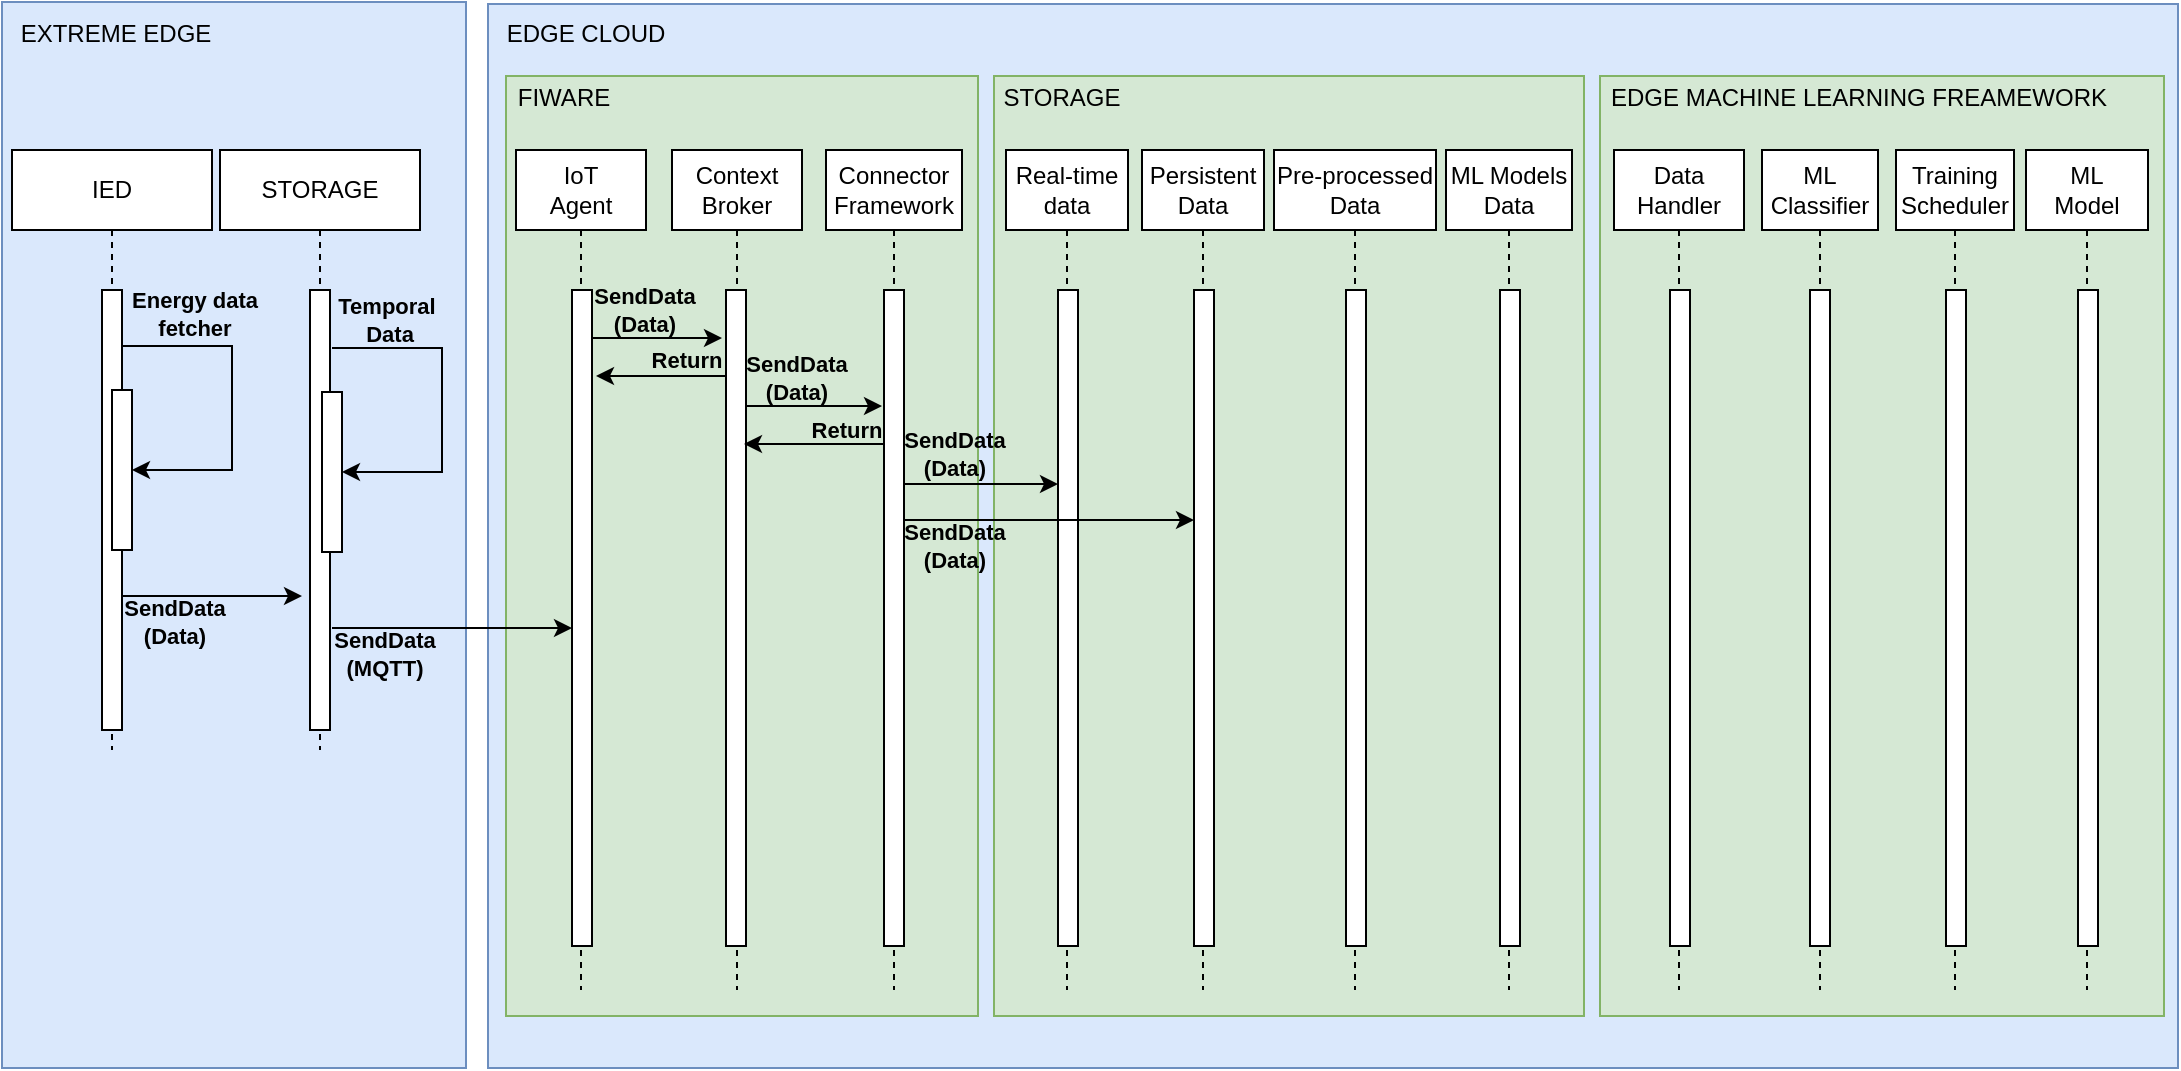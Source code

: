 <mxfile version="22.0.4" type="github">
  <diagram name="Page-1" id="2YBvvXClWsGukQMizWep">
    <mxGraphModel dx="1434" dy="782" grid="0" gridSize="10" guides="1" tooltips="1" connect="1" arrows="1" fold="1" page="1" pageScale="1" pageWidth="850" pageHeight="1100" math="0" shadow="0">
      <root>
        <mxCell id="0" />
        <mxCell id="1" parent="0" />
        <mxCell id="wYqC01yqO8IkILVtn08k-20" value="" style="rounded=0;whiteSpace=wrap;html=1;fillColor=#dae8fc;strokeColor=#6c8ebf;" parent="1" vertex="1">
          <mxGeometry x="16" y="30" width="232" height="533" as="geometry" />
        </mxCell>
        <mxCell id="aM9ryv3xv72pqoxQDRHE-1" value="IED" style="shape=umlLifeline;perimeter=lifelinePerimeter;whiteSpace=wrap;html=1;container=0;dropTarget=0;collapsible=0;recursiveResize=0;outlineConnect=0;portConstraint=eastwest;newEdgeStyle={&quot;edgeStyle&quot;:&quot;elbowEdgeStyle&quot;,&quot;elbow&quot;:&quot;vertical&quot;,&quot;curved&quot;:0,&quot;rounded&quot;:0};" parent="1" vertex="1">
          <mxGeometry x="21" y="104" width="100" height="300" as="geometry" />
        </mxCell>
        <mxCell id="aM9ryv3xv72pqoxQDRHE-2" value="" style="html=1;points=[];perimeter=orthogonalPerimeter;outlineConnect=0;targetShapes=umlLifeline;portConstraint=eastwest;newEdgeStyle={&quot;edgeStyle&quot;:&quot;elbowEdgeStyle&quot;,&quot;elbow&quot;:&quot;vertical&quot;,&quot;curved&quot;:0,&quot;rounded&quot;:0};" parent="aM9ryv3xv72pqoxQDRHE-1" vertex="1">
          <mxGeometry x="45" y="70" width="10" height="220" as="geometry" />
        </mxCell>
        <mxCell id="aM9ryv3xv72pqoxQDRHE-4" value="" style="html=1;points=[];perimeter=orthogonalPerimeter;outlineConnect=0;targetShapes=umlLifeline;portConstraint=eastwest;newEdgeStyle={&quot;edgeStyle&quot;:&quot;elbowEdgeStyle&quot;,&quot;elbow&quot;:&quot;vertical&quot;,&quot;curved&quot;:0,&quot;rounded&quot;:0};" parent="aM9ryv3xv72pqoxQDRHE-1" vertex="1">
          <mxGeometry x="50" y="120" width="10" height="80" as="geometry" />
        </mxCell>
        <mxCell id="wYqC01yqO8IkILVtn08k-11" value="" style="endArrow=classic;html=1;rounded=0;" parent="aM9ryv3xv72pqoxQDRHE-1" source="aM9ryv3xv72pqoxQDRHE-2" target="aM9ryv3xv72pqoxQDRHE-4" edge="1">
          <mxGeometry width="50" height="50" relative="1" as="geometry">
            <mxPoint x="345" y="226" as="sourcePoint" />
            <mxPoint x="395" y="176" as="targetPoint" />
            <Array as="points">
              <mxPoint x="110" y="98" />
              <mxPoint x="110" y="160" />
            </Array>
          </mxGeometry>
        </mxCell>
        <mxCell id="wYqC01yqO8IkILVtn08k-12" value="Energy data&lt;br&gt;fetcher" style="edgeLabel;html=1;align=center;verticalAlign=middle;resizable=0;points=[];fontStyle=1;labelBackgroundColor=none;" parent="wYqC01yqO8IkILVtn08k-11" vertex="1" connectable="0">
          <mxGeometry x="-0.497" y="1" relative="1" as="geometry">
            <mxPoint x="-6" y="-15" as="offset" />
          </mxGeometry>
        </mxCell>
        <mxCell id="aM9ryv3xv72pqoxQDRHE-5" value="STORAGE" style="shape=umlLifeline;perimeter=lifelinePerimeter;whiteSpace=wrap;html=1;container=0;dropTarget=0;collapsible=0;recursiveResize=0;outlineConnect=0;portConstraint=eastwest;newEdgeStyle={&quot;edgeStyle&quot;:&quot;elbowEdgeStyle&quot;,&quot;elbow&quot;:&quot;vertical&quot;,&quot;curved&quot;:0,&quot;rounded&quot;:0};" parent="1" vertex="1">
          <mxGeometry x="125" y="104" width="100" height="300" as="geometry" />
        </mxCell>
        <mxCell id="aM9ryv3xv72pqoxQDRHE-6" value="" style="html=1;points=[];perimeter=orthogonalPerimeter;outlineConnect=0;targetShapes=umlLifeline;portConstraint=eastwest;newEdgeStyle={&quot;edgeStyle&quot;:&quot;elbowEdgeStyle&quot;,&quot;elbow&quot;:&quot;vertical&quot;,&quot;curved&quot;:0,&quot;rounded&quot;:0};" parent="aM9ryv3xv72pqoxQDRHE-5" vertex="1">
          <mxGeometry x="45" y="70" width="10" height="220" as="geometry" />
        </mxCell>
        <mxCell id="wYqC01yqO8IkILVtn08k-6" value="EXTREME EDGE" style="text;html=1;strokeColor=none;fillColor=none;align=center;verticalAlign=middle;whiteSpace=wrap;rounded=0;" parent="1" vertex="1">
          <mxGeometry x="16" y="31" width="114" height="30" as="geometry" />
        </mxCell>
        <mxCell id="wYqC01yqO8IkILVtn08k-14" value="" style="endArrow=classic;html=1;rounded=0;" parent="1" edge="1">
          <mxGeometry width="50" height="50" relative="1" as="geometry">
            <mxPoint x="76" y="327" as="sourcePoint" />
            <mxPoint x="166" y="327" as="targetPoint" />
          </mxGeometry>
        </mxCell>
        <mxCell id="wYqC01yqO8IkILVtn08k-15" value="SendData&lt;br&gt;(Data)" style="edgeLabel;html=1;align=center;verticalAlign=middle;resizable=0;points=[];labelBackgroundColor=none;fontStyle=1" parent="wYqC01yqO8IkILVtn08k-14" vertex="1" connectable="0">
          <mxGeometry x="0.224" y="1" relative="1" as="geometry">
            <mxPoint x="-29" y="14" as="offset" />
          </mxGeometry>
        </mxCell>
        <mxCell id="wYqC01yqO8IkILVtn08k-16" value="" style="html=1;points=[];perimeter=orthogonalPerimeter;outlineConnect=0;targetShapes=umlLifeline;portConstraint=eastwest;newEdgeStyle={&quot;edgeStyle&quot;:&quot;elbowEdgeStyle&quot;,&quot;elbow&quot;:&quot;vertical&quot;,&quot;curved&quot;:0,&quot;rounded&quot;:0};" parent="1" vertex="1">
          <mxGeometry x="176" y="225" width="10" height="80" as="geometry" />
        </mxCell>
        <mxCell id="wYqC01yqO8IkILVtn08k-17" value="" style="endArrow=classic;html=1;rounded=0;" parent="1" target="wYqC01yqO8IkILVtn08k-16" edge="1">
          <mxGeometry width="50" height="50" relative="1" as="geometry">
            <mxPoint x="181" y="203" as="sourcePoint" />
            <mxPoint x="521" y="281" as="targetPoint" />
            <Array as="points">
              <mxPoint x="236" y="203" />
              <mxPoint x="236" y="265" />
            </Array>
          </mxGeometry>
        </mxCell>
        <mxCell id="wYqC01yqO8IkILVtn08k-18" value="Temporal&lt;br&gt;&amp;nbsp;Data" style="edgeLabel;html=1;align=center;verticalAlign=middle;resizable=0;points=[];labelBackgroundColor=none;fontStyle=1" parent="wYqC01yqO8IkILVtn08k-17" vertex="1" connectable="0">
          <mxGeometry x="-0.497" y="1" relative="1" as="geometry">
            <mxPoint x="-15" y="-13" as="offset" />
          </mxGeometry>
        </mxCell>
        <mxCell id="wYqC01yqO8IkILVtn08k-21" value="" style="rounded=0;whiteSpace=wrap;html=1;fillColor=#dae8fc;strokeColor=#6c8ebf;" parent="1" vertex="1">
          <mxGeometry x="259" y="31" width="845" height="532" as="geometry" />
        </mxCell>
        <mxCell id="wYqC01yqO8IkILVtn08k-22" value="EDGE CLOUD" style="text;html=1;strokeColor=none;fillColor=none;align=center;verticalAlign=middle;whiteSpace=wrap;rounded=0;" parent="1" vertex="1">
          <mxGeometry x="251" y="31" width="114" height="30" as="geometry" />
        </mxCell>
        <mxCell id="wYqC01yqO8IkILVtn08k-23" value="" style="rounded=0;whiteSpace=wrap;html=1;fillColor=#d5e8d4;strokeColor=#82b366;" parent="1" vertex="1">
          <mxGeometry x="268" y="67" width="236" height="470" as="geometry" />
        </mxCell>
        <mxCell id="wYqC01yqO8IkILVtn08k-24" value="FIWARE" style="text;html=1;strokeColor=none;fillColor=none;align=center;verticalAlign=middle;whiteSpace=wrap;rounded=0;" parent="1" vertex="1">
          <mxGeometry x="240" y="63" width="114" height="30" as="geometry" />
        </mxCell>
        <mxCell id="wYqC01yqO8IkILVtn08k-38" value="IoT &lt;br&gt;Agent" style="shape=umlLifeline;perimeter=lifelinePerimeter;whiteSpace=wrap;html=1;container=0;dropTarget=0;collapsible=0;recursiveResize=0;outlineConnect=0;portConstraint=eastwest;newEdgeStyle={&quot;edgeStyle&quot;:&quot;elbowEdgeStyle&quot;,&quot;elbow&quot;:&quot;vertical&quot;,&quot;curved&quot;:0,&quot;rounded&quot;:0};" parent="1" vertex="1">
          <mxGeometry x="273" y="104" width="65" height="420" as="geometry" />
        </mxCell>
        <mxCell id="wYqC01yqO8IkILVtn08k-39" value="" style="html=1;points=[];perimeter=orthogonalPerimeter;outlineConnect=0;targetShapes=umlLifeline;portConstraint=eastwest;newEdgeStyle={&quot;edgeStyle&quot;:&quot;elbowEdgeStyle&quot;,&quot;elbow&quot;:&quot;vertical&quot;,&quot;curved&quot;:0,&quot;rounded&quot;:0};" parent="wYqC01yqO8IkILVtn08k-38" vertex="1">
          <mxGeometry x="28" y="70" width="10" height="328" as="geometry" />
        </mxCell>
        <mxCell id="wYqC01yqO8IkILVtn08k-43" value="Context&lt;br&gt;Broker" style="shape=umlLifeline;perimeter=lifelinePerimeter;whiteSpace=wrap;html=1;container=0;dropTarget=0;collapsible=0;recursiveResize=0;outlineConnect=0;portConstraint=eastwest;newEdgeStyle={&quot;edgeStyle&quot;:&quot;elbowEdgeStyle&quot;,&quot;elbow&quot;:&quot;vertical&quot;,&quot;curved&quot;:0,&quot;rounded&quot;:0};" parent="1" vertex="1">
          <mxGeometry x="351" y="104" width="65" height="420" as="geometry" />
        </mxCell>
        <mxCell id="wYqC01yqO8IkILVtn08k-44" value="" style="html=1;points=[];perimeter=orthogonalPerimeter;outlineConnect=0;targetShapes=umlLifeline;portConstraint=eastwest;newEdgeStyle={&quot;edgeStyle&quot;:&quot;elbowEdgeStyle&quot;,&quot;elbow&quot;:&quot;vertical&quot;,&quot;curved&quot;:0,&quot;rounded&quot;:0};" parent="wYqC01yqO8IkILVtn08k-43" vertex="1">
          <mxGeometry x="27" y="70" width="10" height="328" as="geometry" />
        </mxCell>
        <mxCell id="wYqC01yqO8IkILVtn08k-45" value="Connector&lt;br&gt;Framework" style="shape=umlLifeline;perimeter=lifelinePerimeter;whiteSpace=wrap;html=1;container=0;dropTarget=0;collapsible=0;recursiveResize=0;outlineConnect=0;portConstraint=eastwest;newEdgeStyle={&quot;edgeStyle&quot;:&quot;elbowEdgeStyle&quot;,&quot;elbow&quot;:&quot;vertical&quot;,&quot;curved&quot;:0,&quot;rounded&quot;:0};" parent="1" vertex="1">
          <mxGeometry x="428" y="104" width="68" height="420" as="geometry" />
        </mxCell>
        <mxCell id="wYqC01yqO8IkILVtn08k-46" value="" style="html=1;points=[];perimeter=orthogonalPerimeter;outlineConnect=0;targetShapes=umlLifeline;portConstraint=eastwest;newEdgeStyle={&quot;edgeStyle&quot;:&quot;elbowEdgeStyle&quot;,&quot;elbow&quot;:&quot;vertical&quot;,&quot;curved&quot;:0,&quot;rounded&quot;:0};" parent="wYqC01yqO8IkILVtn08k-45" vertex="1">
          <mxGeometry x="29" y="70" width="10" height="328" as="geometry" />
        </mxCell>
        <mxCell id="wYqC01yqO8IkILVtn08k-47" value="" style="endArrow=classic;html=1;rounded=0;" parent="1" edge="1" target="wYqC01yqO8IkILVtn08k-39">
          <mxGeometry width="50" height="50" relative="1" as="geometry">
            <mxPoint x="181" y="343" as="sourcePoint" />
            <mxPoint x="297" y="343" as="targetPoint" />
          </mxGeometry>
        </mxCell>
        <mxCell id="wYqC01yqO8IkILVtn08k-48" value="SendData &lt;br&gt;(MQTT)" style="edgeLabel;html=1;align=center;verticalAlign=middle;resizable=0;points=[];labelBackgroundColor=none;fontStyle=1" parent="wYqC01yqO8IkILVtn08k-47" vertex="1" connectable="0">
          <mxGeometry x="-0.362" y="3" relative="1" as="geometry">
            <mxPoint x="-13" y="16" as="offset" />
          </mxGeometry>
        </mxCell>
        <mxCell id="wYqC01yqO8IkILVtn08k-49" value="" style="endArrow=classic;html=1;rounded=0;" parent="1" edge="1">
          <mxGeometry width="50" height="50" relative="1" as="geometry">
            <mxPoint x="311" y="198" as="sourcePoint" />
            <mxPoint x="376" y="198" as="targetPoint" />
          </mxGeometry>
        </mxCell>
        <mxCell id="wYqC01yqO8IkILVtn08k-50" value="SendData &lt;br&gt;(Data)" style="edgeLabel;html=1;align=center;verticalAlign=middle;resizable=0;points=[];fontStyle=1;labelBackgroundColor=none;" parent="wYqC01yqO8IkILVtn08k-49" vertex="1" connectable="0">
          <mxGeometry x="0.411" relative="1" as="geometry">
            <mxPoint x="-20" y="-14" as="offset" />
          </mxGeometry>
        </mxCell>
        <mxCell id="wYqC01yqO8IkILVtn08k-53" value="" style="endArrow=classic;html=1;rounded=0;" parent="1" edge="1" source="wYqC01yqO8IkILVtn08k-44">
          <mxGeometry width="50" height="50" relative="1" as="geometry">
            <mxPoint x="368" y="217" as="sourcePoint" />
            <mxPoint x="313" y="217" as="targetPoint" />
          </mxGeometry>
        </mxCell>
        <mxCell id="wYqC01yqO8IkILVtn08k-54" value="Return" style="edgeLabel;html=1;align=center;verticalAlign=middle;resizable=0;points=[];fontStyle=1;labelBackgroundColor=none;" parent="wYqC01yqO8IkILVtn08k-53" vertex="1" connectable="0">
          <mxGeometry x="0.418" relative="1" as="geometry">
            <mxPoint x="26" y="-8" as="offset" />
          </mxGeometry>
        </mxCell>
        <mxCell id="wYqC01yqO8IkILVtn08k-63" value="" style="endArrow=classic;html=1;rounded=0;" parent="1" edge="1">
          <mxGeometry width="50" height="50" relative="1" as="geometry">
            <mxPoint x="388" y="232" as="sourcePoint" />
            <mxPoint x="456" y="232" as="targetPoint" />
          </mxGeometry>
        </mxCell>
        <mxCell id="wYqC01yqO8IkILVtn08k-64" value="SendData&lt;br&gt;(Data)" style="edgeLabel;html=1;align=center;verticalAlign=middle;resizable=0;points=[];fontStyle=1;labelBackgroundColor=none;" parent="wYqC01yqO8IkILVtn08k-63" vertex="1" connectable="0">
          <mxGeometry x="0.411" relative="1" as="geometry">
            <mxPoint x="-23" y="-14" as="offset" />
          </mxGeometry>
        </mxCell>
        <mxCell id="wYqC01yqO8IkILVtn08k-65" value="" style="endArrow=classic;html=1;rounded=0;" parent="1" edge="1">
          <mxGeometry width="50" height="50" relative="1" as="geometry">
            <mxPoint x="457" y="251" as="sourcePoint" />
            <mxPoint x="387" y="251" as="targetPoint" />
          </mxGeometry>
        </mxCell>
        <mxCell id="wYqC01yqO8IkILVtn08k-66" value="Return" style="edgeLabel;html=1;align=center;verticalAlign=middle;resizable=0;points=[];fontStyle=1;labelBackgroundColor=none;" parent="wYqC01yqO8IkILVtn08k-65" vertex="1" connectable="0">
          <mxGeometry x="0.418" relative="1" as="geometry">
            <mxPoint x="30" y="-7" as="offset" />
          </mxGeometry>
        </mxCell>
        <mxCell id="F5BZmyKX_Wi338pLS6cy-1" value="" style="rounded=0;whiteSpace=wrap;html=1;fillColor=#d5e8d4;strokeColor=#82b366;" vertex="1" parent="1">
          <mxGeometry x="512" y="67" width="295" height="470" as="geometry" />
        </mxCell>
        <mxCell id="F5BZmyKX_Wi338pLS6cy-2" value="Real-time&lt;br&gt;data" style="shape=umlLifeline;perimeter=lifelinePerimeter;whiteSpace=wrap;html=1;container=0;dropTarget=0;collapsible=0;recursiveResize=0;outlineConnect=0;portConstraint=eastwest;newEdgeStyle={&quot;edgeStyle&quot;:&quot;elbowEdgeStyle&quot;,&quot;elbow&quot;:&quot;vertical&quot;,&quot;curved&quot;:0,&quot;rounded&quot;:0};" vertex="1" parent="1">
          <mxGeometry x="518" y="104" width="61" height="420" as="geometry" />
        </mxCell>
        <mxCell id="F5BZmyKX_Wi338pLS6cy-3" value="" style="html=1;points=[];perimeter=orthogonalPerimeter;outlineConnect=0;targetShapes=umlLifeline;portConstraint=eastwest;newEdgeStyle={&quot;edgeStyle&quot;:&quot;elbowEdgeStyle&quot;,&quot;elbow&quot;:&quot;vertical&quot;,&quot;curved&quot;:0,&quot;rounded&quot;:0};" vertex="1" parent="F5BZmyKX_Wi338pLS6cy-2">
          <mxGeometry x="26" y="70" width="10" height="328" as="geometry" />
        </mxCell>
        <mxCell id="F5BZmyKX_Wi338pLS6cy-4" value="Persistent&lt;br&gt;Data" style="shape=umlLifeline;perimeter=lifelinePerimeter;whiteSpace=wrap;html=1;container=0;dropTarget=0;collapsible=0;recursiveResize=0;outlineConnect=0;portConstraint=eastwest;newEdgeStyle={&quot;edgeStyle&quot;:&quot;elbowEdgeStyle&quot;,&quot;elbow&quot;:&quot;vertical&quot;,&quot;curved&quot;:0,&quot;rounded&quot;:0};" vertex="1" parent="1">
          <mxGeometry x="586" y="104" width="61" height="420" as="geometry" />
        </mxCell>
        <mxCell id="F5BZmyKX_Wi338pLS6cy-5" value="" style="html=1;points=[];perimeter=orthogonalPerimeter;outlineConnect=0;targetShapes=umlLifeline;portConstraint=eastwest;newEdgeStyle={&quot;edgeStyle&quot;:&quot;elbowEdgeStyle&quot;,&quot;elbow&quot;:&quot;vertical&quot;,&quot;curved&quot;:0,&quot;rounded&quot;:0};" vertex="1" parent="F5BZmyKX_Wi338pLS6cy-4">
          <mxGeometry x="26" y="70" width="10" height="328" as="geometry" />
        </mxCell>
        <mxCell id="F5BZmyKX_Wi338pLS6cy-6" value="Pre-processed&lt;br&gt;Data" style="shape=umlLifeline;perimeter=lifelinePerimeter;whiteSpace=wrap;html=1;container=0;dropTarget=0;collapsible=0;recursiveResize=0;outlineConnect=0;portConstraint=eastwest;newEdgeStyle={&quot;edgeStyle&quot;:&quot;elbowEdgeStyle&quot;,&quot;elbow&quot;:&quot;vertical&quot;,&quot;curved&quot;:0,&quot;rounded&quot;:0};" vertex="1" parent="1">
          <mxGeometry x="652" y="104" width="81" height="420" as="geometry" />
        </mxCell>
        <mxCell id="F5BZmyKX_Wi338pLS6cy-7" value="" style="html=1;points=[];perimeter=orthogonalPerimeter;outlineConnect=0;targetShapes=umlLifeline;portConstraint=eastwest;newEdgeStyle={&quot;edgeStyle&quot;:&quot;elbowEdgeStyle&quot;,&quot;elbow&quot;:&quot;vertical&quot;,&quot;curved&quot;:0,&quot;rounded&quot;:0};" vertex="1" parent="F5BZmyKX_Wi338pLS6cy-6">
          <mxGeometry x="36" y="70" width="10" height="328" as="geometry" />
        </mxCell>
        <mxCell id="F5BZmyKX_Wi338pLS6cy-8" value="ML Models &lt;br&gt;Data" style="shape=umlLifeline;perimeter=lifelinePerimeter;whiteSpace=wrap;html=1;container=0;dropTarget=0;collapsible=0;recursiveResize=0;outlineConnect=0;portConstraint=eastwest;newEdgeStyle={&quot;edgeStyle&quot;:&quot;elbowEdgeStyle&quot;,&quot;elbow&quot;:&quot;vertical&quot;,&quot;curved&quot;:0,&quot;rounded&quot;:0};" vertex="1" parent="1">
          <mxGeometry x="738" y="104" width="63" height="420" as="geometry" />
        </mxCell>
        <mxCell id="F5BZmyKX_Wi338pLS6cy-9" value="" style="html=1;points=[];perimeter=orthogonalPerimeter;outlineConnect=0;targetShapes=umlLifeline;portConstraint=eastwest;newEdgeStyle={&quot;edgeStyle&quot;:&quot;elbowEdgeStyle&quot;,&quot;elbow&quot;:&quot;vertical&quot;,&quot;curved&quot;:0,&quot;rounded&quot;:0};" vertex="1" parent="F5BZmyKX_Wi338pLS6cy-8">
          <mxGeometry x="27" y="70" width="10" height="328" as="geometry" />
        </mxCell>
        <mxCell id="F5BZmyKX_Wi338pLS6cy-10" value="STORAGE" style="text;html=1;strokeColor=none;fillColor=none;align=center;verticalAlign=middle;whiteSpace=wrap;rounded=0;" vertex="1" parent="1">
          <mxGeometry x="489" y="63" width="114" height="30" as="geometry" />
        </mxCell>
        <mxCell id="F5BZmyKX_Wi338pLS6cy-11" value="" style="endArrow=classic;html=1;rounded=0;" edge="1" parent="1" target="F5BZmyKX_Wi338pLS6cy-3">
          <mxGeometry width="50" height="50" relative="1" as="geometry">
            <mxPoint x="467" y="271" as="sourcePoint" />
            <mxPoint x="540" y="271" as="targetPoint" />
          </mxGeometry>
        </mxCell>
        <mxCell id="F5BZmyKX_Wi338pLS6cy-12" value="SendData&lt;br&gt;(Data)" style="edgeLabel;html=1;align=center;verticalAlign=middle;resizable=0;points=[];labelBackgroundColor=none;fontStyle=1" vertex="1" connectable="0" parent="F5BZmyKX_Wi338pLS6cy-11">
          <mxGeometry x="0.224" y="1" relative="1" as="geometry">
            <mxPoint x="-22" y="-14" as="offset" />
          </mxGeometry>
        </mxCell>
        <mxCell id="F5BZmyKX_Wi338pLS6cy-13" value="" style="endArrow=classic;html=1;rounded=0;" edge="1" parent="1" target="F5BZmyKX_Wi338pLS6cy-5">
          <mxGeometry width="50" height="50" relative="1" as="geometry">
            <mxPoint x="467" y="289" as="sourcePoint" />
            <mxPoint x="585" y="289" as="targetPoint" />
          </mxGeometry>
        </mxCell>
        <mxCell id="F5BZmyKX_Wi338pLS6cy-16" value="" style="rounded=0;whiteSpace=wrap;html=1;fillColor=#d5e8d4;strokeColor=#82b366;" vertex="1" parent="1">
          <mxGeometry x="815" y="67" width="282" height="470" as="geometry" />
        </mxCell>
        <mxCell id="F5BZmyKX_Wi338pLS6cy-17" value="Data &lt;br&gt;Handler" style="shape=umlLifeline;perimeter=lifelinePerimeter;whiteSpace=wrap;html=1;container=0;dropTarget=0;collapsible=0;recursiveResize=0;outlineConnect=0;portConstraint=eastwest;newEdgeStyle={&quot;edgeStyle&quot;:&quot;elbowEdgeStyle&quot;,&quot;elbow&quot;:&quot;vertical&quot;,&quot;curved&quot;:0,&quot;rounded&quot;:0};" vertex="1" parent="1">
          <mxGeometry x="822" y="104" width="65" height="420" as="geometry" />
        </mxCell>
        <mxCell id="F5BZmyKX_Wi338pLS6cy-18" value="" style="html=1;points=[];perimeter=orthogonalPerimeter;outlineConnect=0;targetShapes=umlLifeline;portConstraint=eastwest;newEdgeStyle={&quot;edgeStyle&quot;:&quot;elbowEdgeStyle&quot;,&quot;elbow&quot;:&quot;vertical&quot;,&quot;curved&quot;:0,&quot;rounded&quot;:0};" vertex="1" parent="F5BZmyKX_Wi338pLS6cy-17">
          <mxGeometry x="28" y="70" width="10" height="328" as="geometry" />
        </mxCell>
        <mxCell id="F5BZmyKX_Wi338pLS6cy-19" value="ML&lt;br&gt;Classifier" style="shape=umlLifeline;perimeter=lifelinePerimeter;whiteSpace=wrap;html=1;container=0;dropTarget=0;collapsible=0;recursiveResize=0;outlineConnect=0;portConstraint=eastwest;newEdgeStyle={&quot;edgeStyle&quot;:&quot;elbowEdgeStyle&quot;,&quot;elbow&quot;:&quot;vertical&quot;,&quot;curved&quot;:0,&quot;rounded&quot;:0};" vertex="1" parent="1">
          <mxGeometry x="896" y="104" width="58" height="420" as="geometry" />
        </mxCell>
        <mxCell id="F5BZmyKX_Wi338pLS6cy-20" value="" style="html=1;points=[];perimeter=orthogonalPerimeter;outlineConnect=0;targetShapes=umlLifeline;portConstraint=eastwest;newEdgeStyle={&quot;edgeStyle&quot;:&quot;elbowEdgeStyle&quot;,&quot;elbow&quot;:&quot;vertical&quot;,&quot;curved&quot;:0,&quot;rounded&quot;:0};" vertex="1" parent="F5BZmyKX_Wi338pLS6cy-19">
          <mxGeometry x="24" y="70" width="10" height="328" as="geometry" />
        </mxCell>
        <mxCell id="F5BZmyKX_Wi338pLS6cy-21" value="Training Scheduler" style="shape=umlLifeline;perimeter=lifelinePerimeter;whiteSpace=wrap;html=1;container=0;dropTarget=0;collapsible=0;recursiveResize=0;outlineConnect=0;portConstraint=eastwest;newEdgeStyle={&quot;edgeStyle&quot;:&quot;elbowEdgeStyle&quot;,&quot;elbow&quot;:&quot;vertical&quot;,&quot;curved&quot;:0,&quot;rounded&quot;:0};" vertex="1" parent="1">
          <mxGeometry x="963" y="104" width="59" height="420" as="geometry" />
        </mxCell>
        <mxCell id="F5BZmyKX_Wi338pLS6cy-22" value="" style="html=1;points=[];perimeter=orthogonalPerimeter;outlineConnect=0;targetShapes=umlLifeline;portConstraint=eastwest;newEdgeStyle={&quot;edgeStyle&quot;:&quot;elbowEdgeStyle&quot;,&quot;elbow&quot;:&quot;vertical&quot;,&quot;curved&quot;:0,&quot;rounded&quot;:0};" vertex="1" parent="F5BZmyKX_Wi338pLS6cy-21">
          <mxGeometry x="25" y="70" width="10" height="328" as="geometry" />
        </mxCell>
        <mxCell id="F5BZmyKX_Wi338pLS6cy-23" value="ML &lt;br&gt;Model" style="shape=umlLifeline;perimeter=lifelinePerimeter;whiteSpace=wrap;html=1;container=0;dropTarget=0;collapsible=0;recursiveResize=0;outlineConnect=0;portConstraint=eastwest;newEdgeStyle={&quot;edgeStyle&quot;:&quot;elbowEdgeStyle&quot;,&quot;elbow&quot;:&quot;vertical&quot;,&quot;curved&quot;:0,&quot;rounded&quot;:0};" vertex="1" parent="1">
          <mxGeometry x="1028" y="104" width="61" height="420" as="geometry" />
        </mxCell>
        <mxCell id="F5BZmyKX_Wi338pLS6cy-24" value="" style="html=1;points=[];perimeter=orthogonalPerimeter;outlineConnect=0;targetShapes=umlLifeline;portConstraint=eastwest;newEdgeStyle={&quot;edgeStyle&quot;:&quot;elbowEdgeStyle&quot;,&quot;elbow&quot;:&quot;vertical&quot;,&quot;curved&quot;:0,&quot;rounded&quot;:0};" vertex="1" parent="F5BZmyKX_Wi338pLS6cy-23">
          <mxGeometry x="26" y="70" width="10" height="328" as="geometry" />
        </mxCell>
        <mxCell id="F5BZmyKX_Wi338pLS6cy-25" value="EDGE MACHINE LEARNING FREAMEWORK" style="text;html=1;strokeColor=none;fillColor=none;align=center;verticalAlign=middle;whiteSpace=wrap;rounded=0;" vertex="1" parent="1">
          <mxGeometry x="804" y="63" width="281" height="30" as="geometry" />
        </mxCell>
        <mxCell id="F5BZmyKX_Wi338pLS6cy-32" value="SendData&lt;br&gt;(Data)" style="edgeLabel;html=1;align=center;verticalAlign=middle;resizable=0;points=[];labelBackgroundColor=none;fontStyle=1" vertex="1" connectable="0" parent="1">
          <mxGeometry x="492" y="302" as="geometry" />
        </mxCell>
      </root>
    </mxGraphModel>
  </diagram>
</mxfile>
